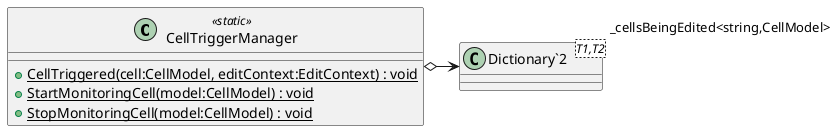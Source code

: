 @startuml
class CellTriggerManager <<static>> {
    + {static} CellTriggered(cell:CellModel, editContext:EditContext) : void
    + {static} StartMonitoringCell(model:CellModel) : void
    + {static} StopMonitoringCell(model:CellModel) : void
}
class "Dictionary`2"<T1,T2> {
}
CellTriggerManager o-> "_cellsBeingEdited<string,CellModel>" "Dictionary`2"
@enduml
